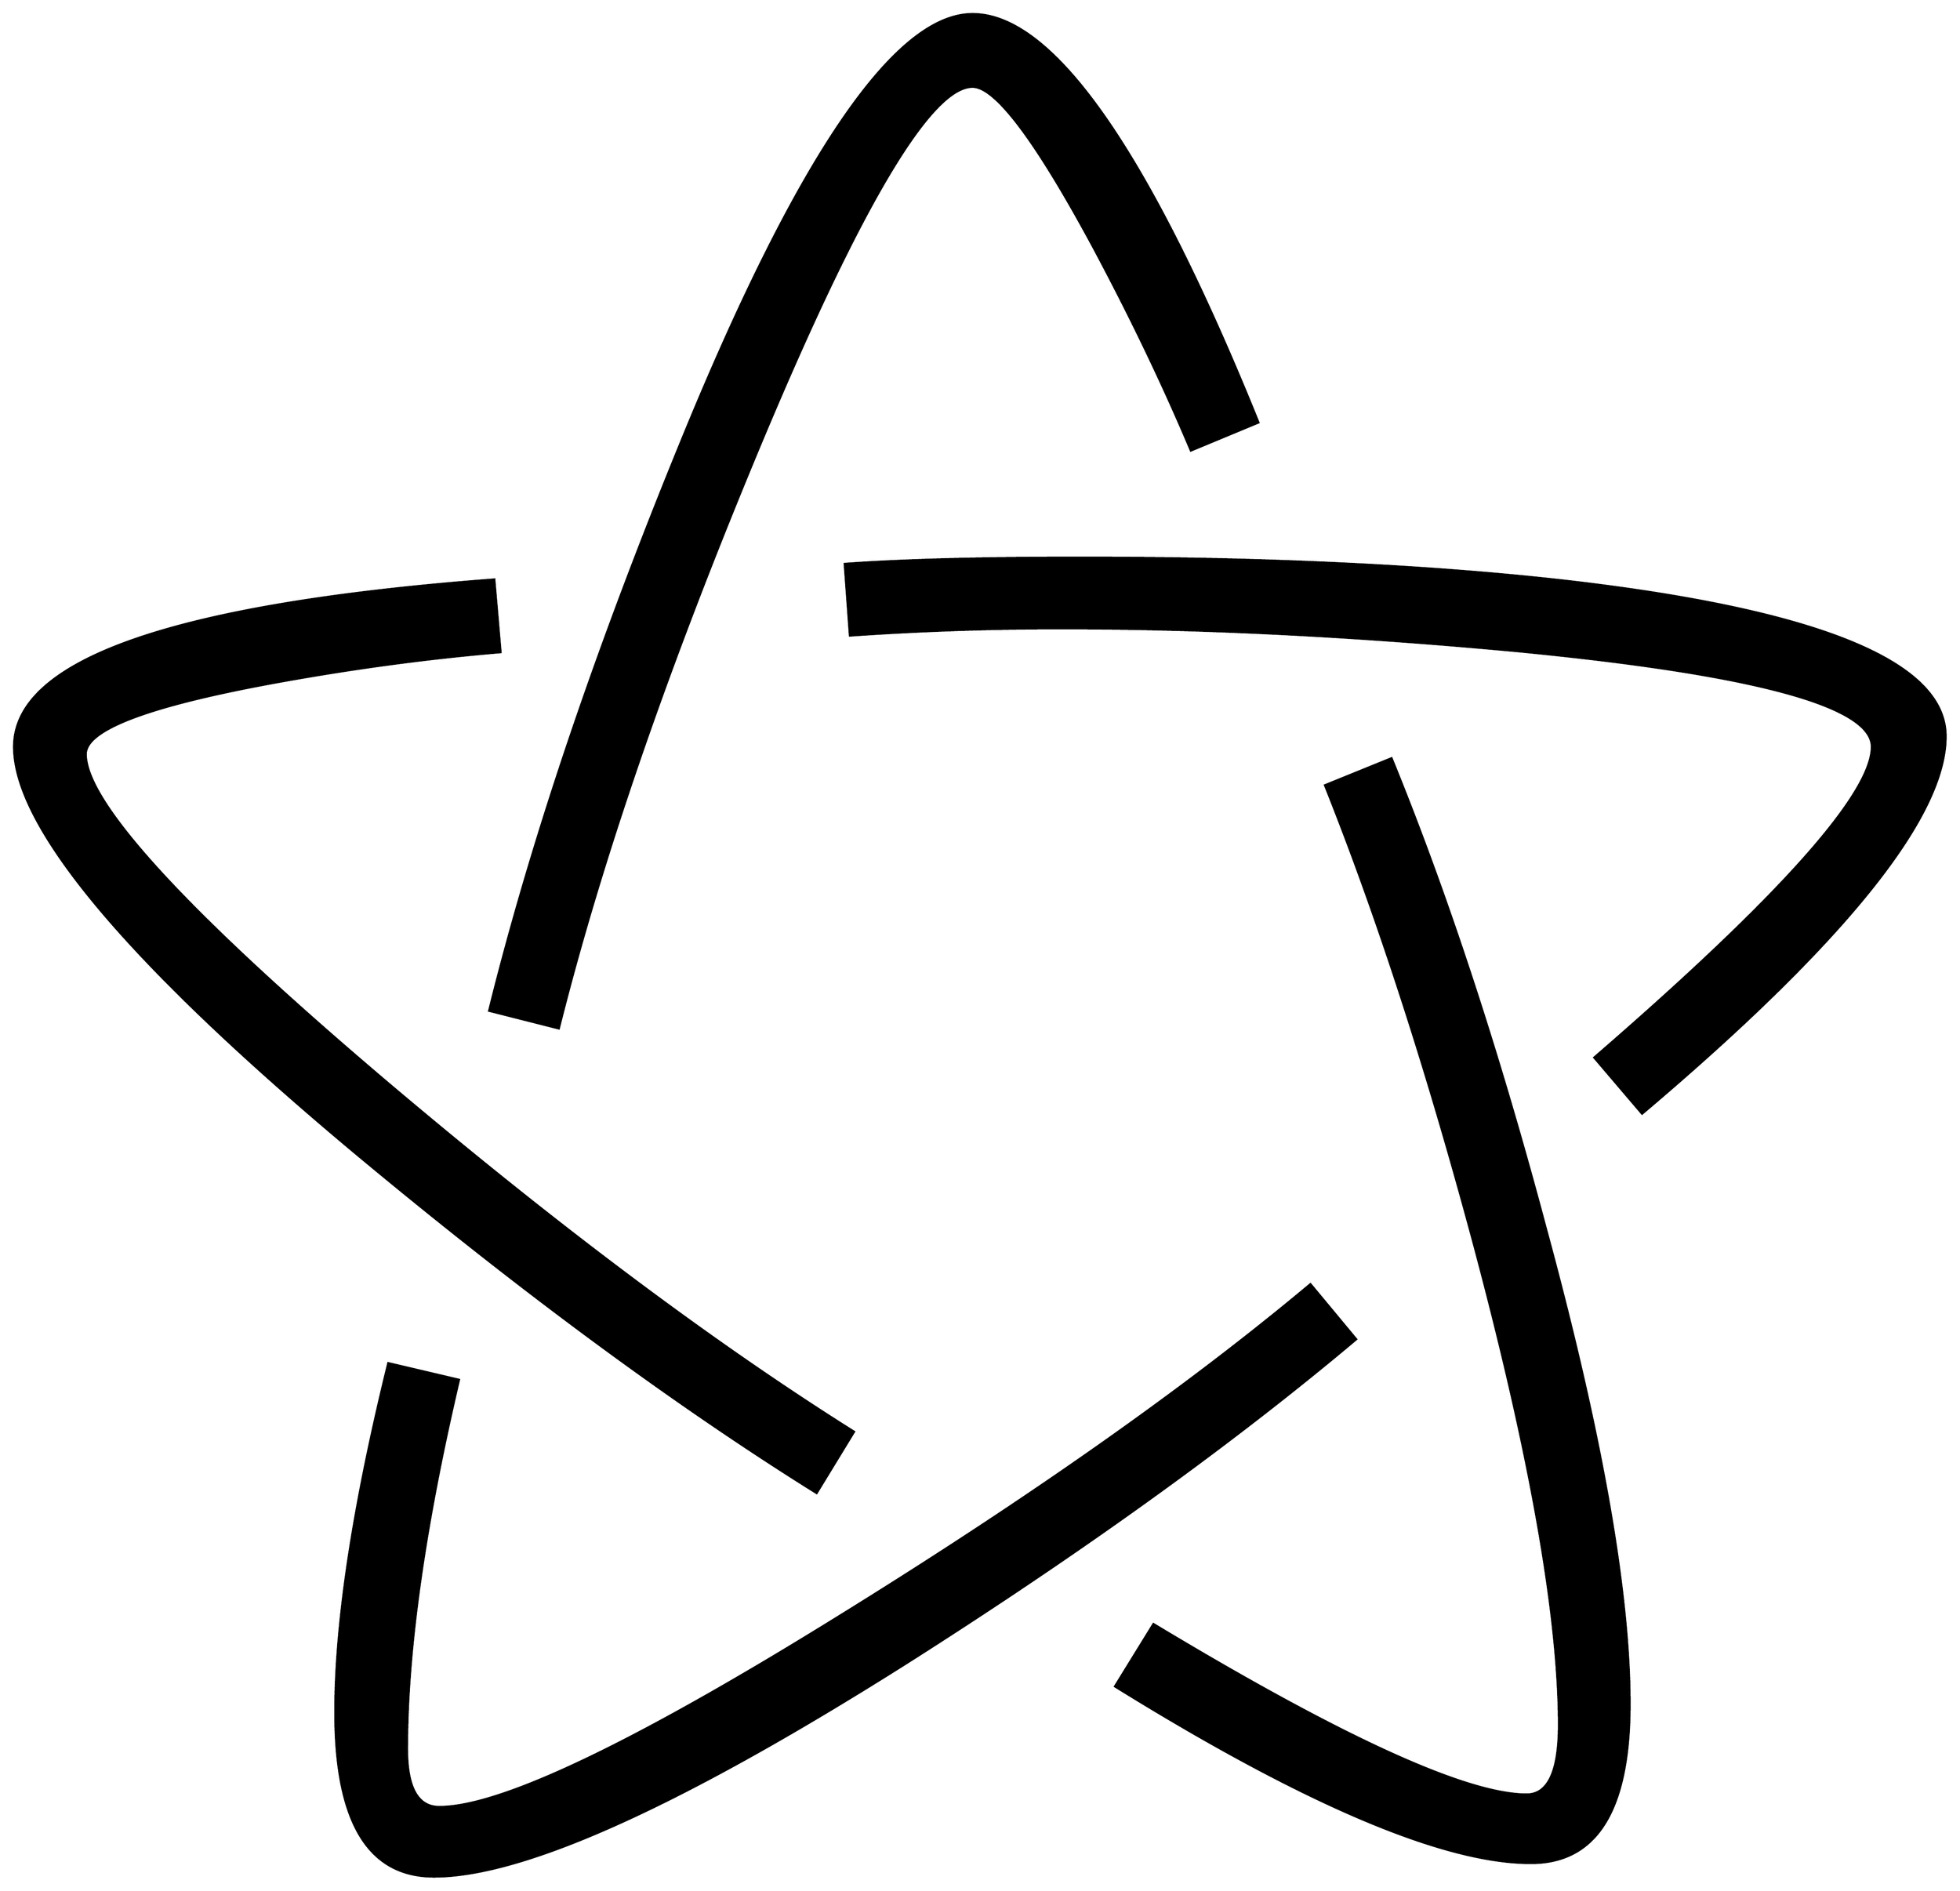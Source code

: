 


\begin{tikzpicture}[y=0.80pt, x=0.80pt, yscale=-1.0, xscale=1.0, inner sep=0pt, outer sep=0pt]
\begin{scope}[shift={(100.0,1717.0)},nonzero rule]
  \path[draw=.,fill=.,line width=1.600pt] (1953.0,-794.0) ..
    controls (1953.0,-716.667) and (1855.667,-595.667) ..
    (1661.0,-431.0) -- (1615.0,-485.0) .. controls
    (1793.0,-639.0) and (1882.0,-738.667) .. (1882.0,-784.0) ..
    controls (1882.0,-823.333) and (1768.333,-854.0) ..
    (1541.0,-876.0) .. controls (1384.333,-890.667) and
    (1238.0,-898.0) .. (1102.0,-898.0) .. controls
    (1034.0,-898.0) and (966.333,-895.667) .. (899.0,-891.0) --
    (894.0,-960.0) .. controls (949.333,-964.0) and
    (1024.667,-966.0) .. (1120.0,-966.0) .. controls
    (1299.333,-966.0) and (1454.333,-958.667) .. (1585.0,-944.0) ..
    controls (1830.333,-916.0) and (1953.0,-866.0) ..
    (1953.0,-794.0) -- cycle(1292.0,-1096.0) -- (1227.0,-1069.0)
    .. controls (1200.333,-1132.333) and (1169.0,-1197.667) ..
    (1133.0,-1265.0) .. controls (1077.667,-1367.667) and
    (1039.0,-1419.0) .. (1017.0,-1419.0) .. controls
    (975.0,-1419.0) and (902.667,-1294.0) .. (800.0,-1044.0) ..
    controls (718.0,-844.667) and (657.667,-667.667) .. (619.0,-513.0)
    -- (552.0,-530.0) .. controls (592.0,-691.333) and
    (652.667,-871.667) .. (734.0,-1071.0) .. controls
    (847.333,-1349.667) and (941.667,-1489.0) .. (1017.0,-1489.0) ..
    controls (1094.333,-1489.0) and (1186.0,-1358.0) ..
    (1292.0,-1096.0) -- cycle(1649.0,137.0) .. controls
    (1649.0,239.0) and (1617.333,290.0) .. (1554.0,290.0) ..
    controls (1470.0,290.0) and (1336.667,233.333) .. (1154.0,120.0)
    -- (1191.0,60.0) .. controls (1372.333,169.333) and
    (1492.0,224.0) .. (1550.0,224.0) .. controls (1570.667,224.0)
    and (1581.0,201.667) .. (1581.0,157.0) .. controls
    (1581.0,53.667) and (1554.333,-98.333) .. (1501.0,-299.0) ..
    controls (1455.0,-471.0) and (1406.667,-620.333) ..
    (1356.0,-747.0) -- (1420.0,-773.0) .. controls
    (1473.333,-642.333) and (1522.667,-492.0) .. (1568.0,-322.0) ..
    controls (1622.0,-123.333) and (1649.0,29.667) .. (1649.0,137.0)
    -- cycle(903.0,-125.0) -- (867.0,-66.0) .. controls
    (730.333,-151.333) and (581.667,-261.0) .. (421.0,-395.0) ..
    controls (203.667,-577.0) and (95.0,-706.667) .. (95.0,-784.0)
    .. controls (95.0,-868.0) and (249.0,-921.667) ..
    (557.0,-945.0) -- (563.0,-875.0) .. controls (491.667,-869.0)
    and (418.0,-859.0) .. (342.0,-845.0) .. controls
    (223.333,-823.0) and (164.0,-800.333) .. (164.0,-777.0) ..
    controls (164.0,-730.333) and (260.667,-625.0) .. (454.0,-461.0)
    .. controls (618.667,-321.667) and (768.333,-209.667) ..
    (903.0,-125.0) -- cycle(1386.0,-214.0) .. controls
    (1268.0,-114.667) and (1124.667,-11.333) .. (956.0,96.0) ..
    controls (738.0,234.0) and (585.667,303.0) .. (499.0,303.0) ..
    controls (435.667,303.0) and (404.0,250.333) .. (404.0,145.0) ..
    controls (404.0,59.0) and (421.0,-53.0) .. (455.0,-191.0) --
    (523.0,-175.0) .. controls (489.667,-33.0) and (473.0,85.333) ..
    (473.0,180.0) .. controls (473.0,217.333) and (483.333,236.0) ..
    (504.0,236.0) .. controls (562.667,236.0) and (689.0,176.0) ..
    (883.0,56.0) .. controls (1069.667,-59.333) and (1222.667,-167.0)
    .. (1342.0,-267.0) -- (1386.0,-214.0) -- cycle;
\end{scope}

\end{tikzpicture}

